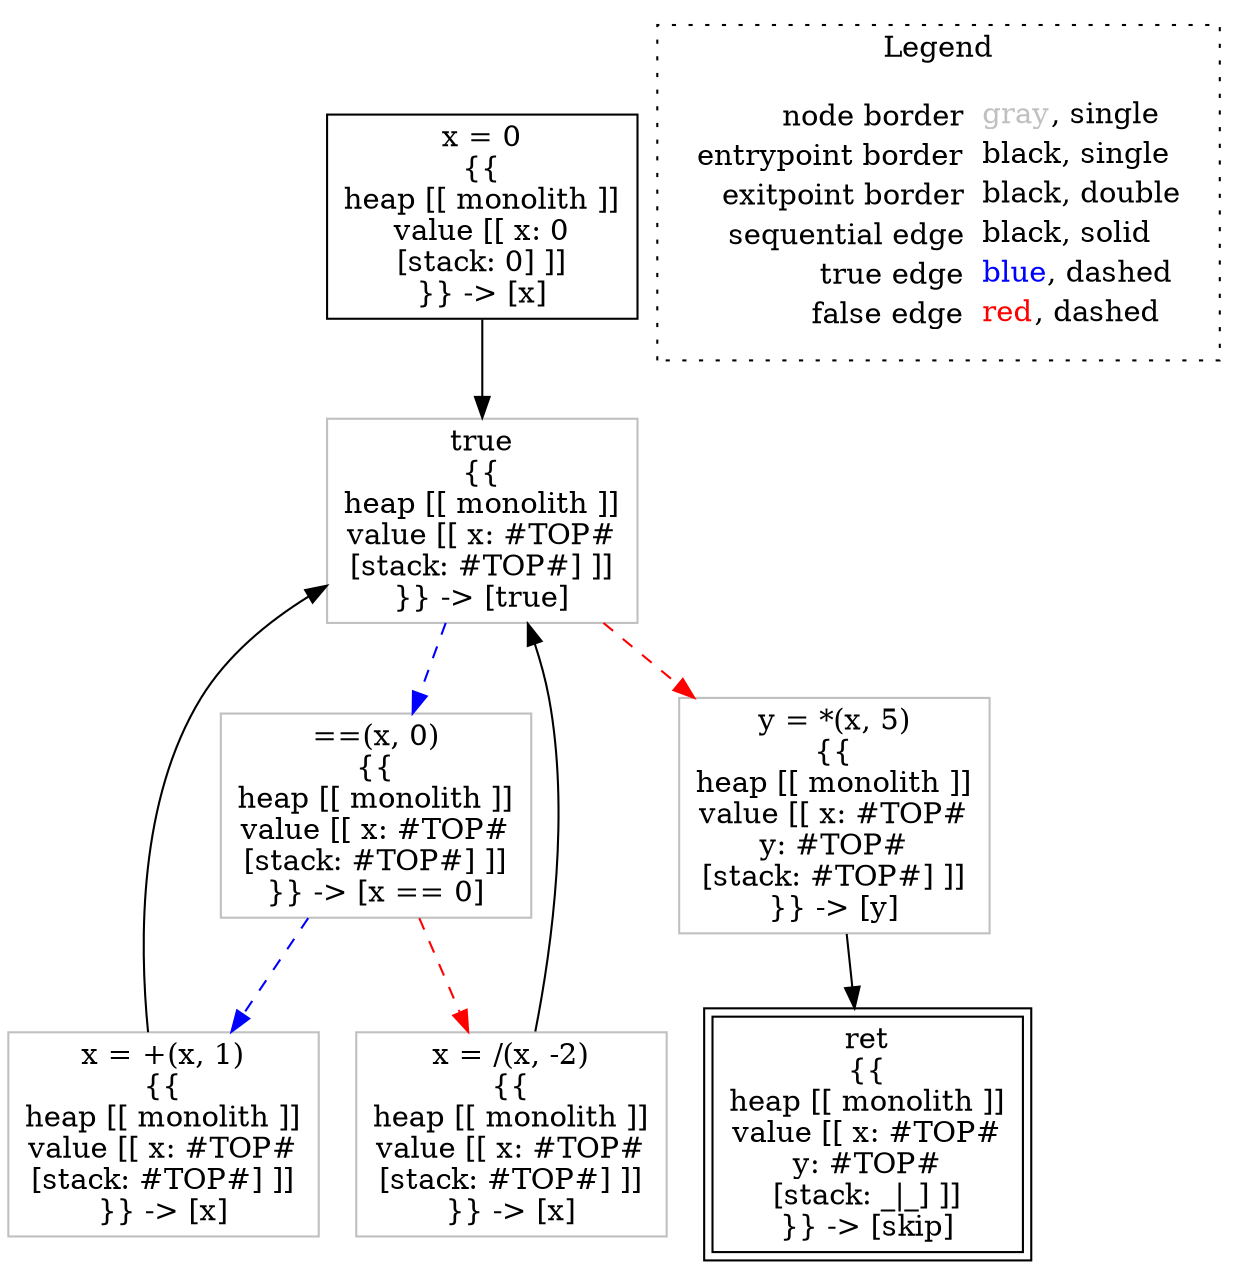 digraph {
	"node0" [shape="rect",color="black",label=<x = 0<BR/>{{<BR/>heap [[ monolith ]]<BR/>value [[ x: 0<BR/>[stack: 0] ]]<BR/>}} -&gt; [x]>];
	"node1" [shape="rect",color="gray",label=<true<BR/>{{<BR/>heap [[ monolith ]]<BR/>value [[ x: #TOP#<BR/>[stack: #TOP#] ]]<BR/>}} -&gt; [true]>];
	"node2" [shape="rect",color="black",peripheries="2",label=<ret<BR/>{{<BR/>heap [[ monolith ]]<BR/>value [[ x: #TOP#<BR/>y: #TOP#<BR/>[stack: _|_] ]]<BR/>}} -&gt; [skip]>];
	"node3" [shape="rect",color="gray",label=<==(x, 0)<BR/>{{<BR/>heap [[ monolith ]]<BR/>value [[ x: #TOP#<BR/>[stack: #TOP#] ]]<BR/>}} -&gt; [x == 0]>];
	"node4" [shape="rect",color="gray",label=<x = +(x, 1)<BR/>{{<BR/>heap [[ monolith ]]<BR/>value [[ x: #TOP#<BR/>[stack: #TOP#] ]]<BR/>}} -&gt; [x]>];
	"node5" [shape="rect",color="gray",label=<y = *(x, 5)<BR/>{{<BR/>heap [[ monolith ]]<BR/>value [[ x: #TOP#<BR/>y: #TOP#<BR/>[stack: #TOP#] ]]<BR/>}} -&gt; [y]>];
	"node6" [shape="rect",color="gray",label=<x = /(x, -2)<BR/>{{<BR/>heap [[ monolith ]]<BR/>value [[ x: #TOP#<BR/>[stack: #TOP#] ]]<BR/>}} -&gt; [x]>];
	"node1" -> "node3" [color="blue",style="dashed"];
	"node1" -> "node5" [color="red",style="dashed"];
	"node3" -> "node4" [color="blue",style="dashed"];
	"node3" -> "node6" [color="red",style="dashed"];
	"node4" -> "node1" [color="black"];
	"node5" -> "node2" [color="black"];
	"node0" -> "node1" [color="black"];
	"node6" -> "node1" [color="black"];
subgraph cluster_legend {
	label="Legend";
	style=dotted;
	node [shape=plaintext];
	"legend" [label=<<table border="0" cellpadding="2" cellspacing="0" cellborder="0"><tr><td align="right">node border&nbsp;</td><td align="left"><font color="gray">gray</font>, single</td></tr><tr><td align="right">entrypoint border&nbsp;</td><td align="left"><font color="black">black</font>, single</td></tr><tr><td align="right">exitpoint border&nbsp;</td><td align="left"><font color="black">black</font>, double</td></tr><tr><td align="right">sequential edge&nbsp;</td><td align="left"><font color="black">black</font>, solid</td></tr><tr><td align="right">true edge&nbsp;</td><td align="left"><font color="blue">blue</font>, dashed</td></tr><tr><td align="right">false edge&nbsp;</td><td align="left"><font color="red">red</font>, dashed</td></tr></table>>];
}

}
